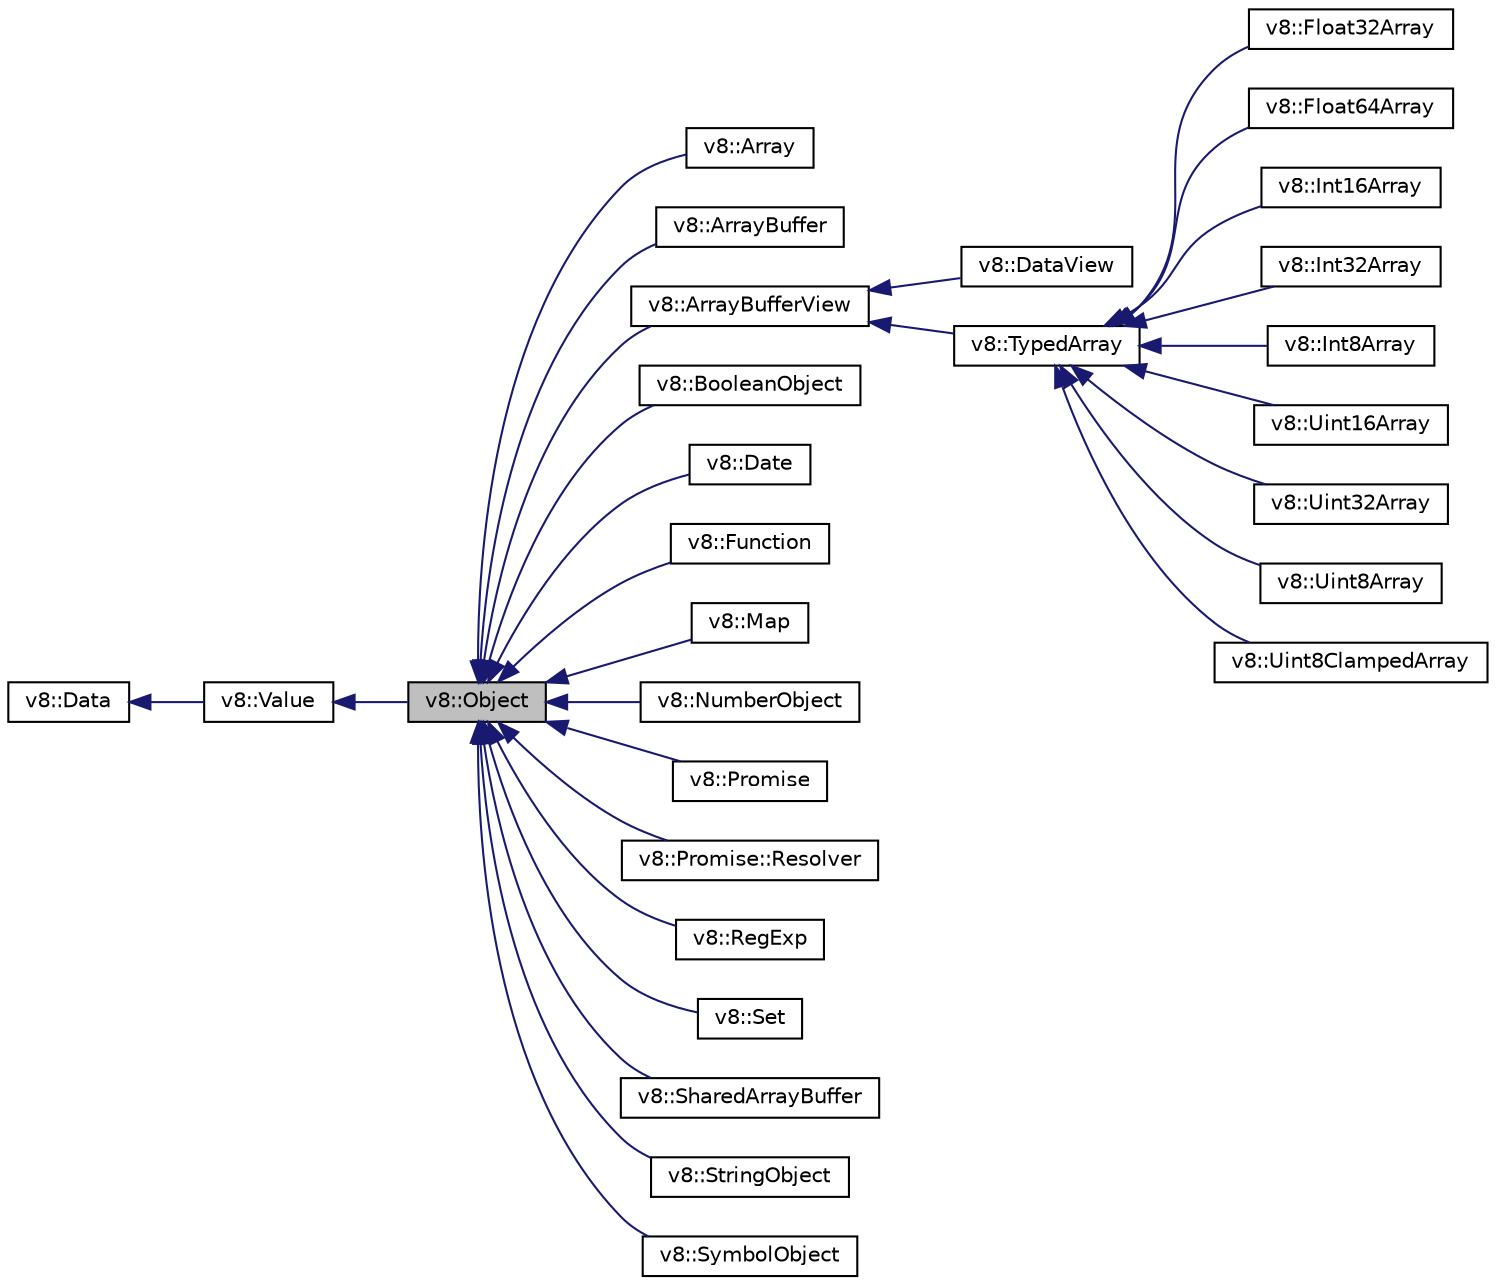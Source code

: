 digraph "v8::Object"
{
  edge [fontname="Helvetica",fontsize="10",labelfontname="Helvetica",labelfontsize="10"];
  node [fontname="Helvetica",fontsize="10",shape=record];
  rankdir="LR";
  Node1 [label="v8::Object",height=0.2,width=0.4,color="black", fillcolor="grey75", style="filled", fontcolor="black"];
  Node2 -> Node1 [dir="back",color="midnightblue",fontsize="10",style="solid",fontname="Helvetica"];
  Node2 [label="v8::Value",height=0.2,width=0.4,color="black", fillcolor="white", style="filled",URL="$classv8_1_1Value.html"];
  Node3 -> Node2 [dir="back",color="midnightblue",fontsize="10",style="solid",fontname="Helvetica"];
  Node3 [label="v8::Data",height=0.2,width=0.4,color="black", fillcolor="white", style="filled",URL="$classv8_1_1Data.html"];
  Node1 -> Node4 [dir="back",color="midnightblue",fontsize="10",style="solid",fontname="Helvetica"];
  Node4 [label="v8::Array",height=0.2,width=0.4,color="black", fillcolor="white", style="filled",URL="$classv8_1_1Array.html"];
  Node1 -> Node5 [dir="back",color="midnightblue",fontsize="10",style="solid",fontname="Helvetica"];
  Node5 [label="v8::ArrayBuffer",height=0.2,width=0.4,color="black", fillcolor="white", style="filled",URL="$classv8_1_1ArrayBuffer.html"];
  Node1 -> Node6 [dir="back",color="midnightblue",fontsize="10",style="solid",fontname="Helvetica"];
  Node6 [label="v8::ArrayBufferView",height=0.2,width=0.4,color="black", fillcolor="white", style="filled",URL="$classv8_1_1ArrayBufferView.html"];
  Node6 -> Node7 [dir="back",color="midnightblue",fontsize="10",style="solid",fontname="Helvetica"];
  Node7 [label="v8::DataView",height=0.2,width=0.4,color="black", fillcolor="white", style="filled",URL="$classv8_1_1DataView.html"];
  Node6 -> Node8 [dir="back",color="midnightblue",fontsize="10",style="solid",fontname="Helvetica"];
  Node8 [label="v8::TypedArray",height=0.2,width=0.4,color="black", fillcolor="white", style="filled",URL="$classv8_1_1TypedArray.html"];
  Node8 -> Node9 [dir="back",color="midnightblue",fontsize="10",style="solid",fontname="Helvetica"];
  Node9 [label="v8::Float32Array",height=0.2,width=0.4,color="black", fillcolor="white", style="filled",URL="$classv8_1_1Float32Array.html"];
  Node8 -> Node10 [dir="back",color="midnightblue",fontsize="10",style="solid",fontname="Helvetica"];
  Node10 [label="v8::Float64Array",height=0.2,width=0.4,color="black", fillcolor="white", style="filled",URL="$classv8_1_1Float64Array.html"];
  Node8 -> Node11 [dir="back",color="midnightblue",fontsize="10",style="solid",fontname="Helvetica"];
  Node11 [label="v8::Int16Array",height=0.2,width=0.4,color="black", fillcolor="white", style="filled",URL="$classv8_1_1Int16Array.html"];
  Node8 -> Node12 [dir="back",color="midnightblue",fontsize="10",style="solid",fontname="Helvetica"];
  Node12 [label="v8::Int32Array",height=0.2,width=0.4,color="black", fillcolor="white", style="filled",URL="$classv8_1_1Int32Array.html"];
  Node8 -> Node13 [dir="back",color="midnightblue",fontsize="10",style="solid",fontname="Helvetica"];
  Node13 [label="v8::Int8Array",height=0.2,width=0.4,color="black", fillcolor="white", style="filled",URL="$classv8_1_1Int8Array.html"];
  Node8 -> Node14 [dir="back",color="midnightblue",fontsize="10",style="solid",fontname="Helvetica"];
  Node14 [label="v8::Uint16Array",height=0.2,width=0.4,color="black", fillcolor="white", style="filled",URL="$classv8_1_1Uint16Array.html"];
  Node8 -> Node15 [dir="back",color="midnightblue",fontsize="10",style="solid",fontname="Helvetica"];
  Node15 [label="v8::Uint32Array",height=0.2,width=0.4,color="black", fillcolor="white", style="filled",URL="$classv8_1_1Uint32Array.html"];
  Node8 -> Node16 [dir="back",color="midnightblue",fontsize="10",style="solid",fontname="Helvetica"];
  Node16 [label="v8::Uint8Array",height=0.2,width=0.4,color="black", fillcolor="white", style="filled",URL="$classv8_1_1Uint8Array.html"];
  Node8 -> Node17 [dir="back",color="midnightblue",fontsize="10",style="solid",fontname="Helvetica"];
  Node17 [label="v8::Uint8ClampedArray",height=0.2,width=0.4,color="black", fillcolor="white", style="filled",URL="$classv8_1_1Uint8ClampedArray.html"];
  Node1 -> Node18 [dir="back",color="midnightblue",fontsize="10",style="solid",fontname="Helvetica"];
  Node18 [label="v8::BooleanObject",height=0.2,width=0.4,color="black", fillcolor="white", style="filled",URL="$classv8_1_1BooleanObject.html"];
  Node1 -> Node19 [dir="back",color="midnightblue",fontsize="10",style="solid",fontname="Helvetica"];
  Node19 [label="v8::Date",height=0.2,width=0.4,color="black", fillcolor="white", style="filled",URL="$classv8_1_1Date.html"];
  Node1 -> Node20 [dir="back",color="midnightblue",fontsize="10",style="solid",fontname="Helvetica"];
  Node20 [label="v8::Function",height=0.2,width=0.4,color="black", fillcolor="white", style="filled",URL="$classv8_1_1Function.html"];
  Node1 -> Node21 [dir="back",color="midnightblue",fontsize="10",style="solid",fontname="Helvetica"];
  Node21 [label="v8::Map",height=0.2,width=0.4,color="black", fillcolor="white", style="filled",URL="$classv8_1_1Map.html"];
  Node1 -> Node22 [dir="back",color="midnightblue",fontsize="10",style="solid",fontname="Helvetica"];
  Node22 [label="v8::NumberObject",height=0.2,width=0.4,color="black", fillcolor="white", style="filled",URL="$classv8_1_1NumberObject.html"];
  Node1 -> Node23 [dir="back",color="midnightblue",fontsize="10",style="solid",fontname="Helvetica"];
  Node23 [label="v8::Promise",height=0.2,width=0.4,color="black", fillcolor="white", style="filled",URL="$classv8_1_1Promise.html"];
  Node1 -> Node24 [dir="back",color="midnightblue",fontsize="10",style="solid",fontname="Helvetica"];
  Node24 [label="v8::Promise::Resolver",height=0.2,width=0.4,color="black", fillcolor="white", style="filled",URL="$classv8_1_1Promise_1_1Resolver.html"];
  Node1 -> Node25 [dir="back",color="midnightblue",fontsize="10",style="solid",fontname="Helvetica"];
  Node25 [label="v8::RegExp",height=0.2,width=0.4,color="black", fillcolor="white", style="filled",URL="$classv8_1_1RegExp.html"];
  Node1 -> Node26 [dir="back",color="midnightblue",fontsize="10",style="solid",fontname="Helvetica"];
  Node26 [label="v8::Set",height=0.2,width=0.4,color="black", fillcolor="white", style="filled",URL="$classv8_1_1Set.html"];
  Node1 -> Node27 [dir="back",color="midnightblue",fontsize="10",style="solid",fontname="Helvetica"];
  Node27 [label="v8::SharedArrayBuffer",height=0.2,width=0.4,color="black", fillcolor="white", style="filled",URL="$classv8_1_1SharedArrayBuffer.html"];
  Node1 -> Node28 [dir="back",color="midnightblue",fontsize="10",style="solid",fontname="Helvetica"];
  Node28 [label="v8::StringObject",height=0.2,width=0.4,color="black", fillcolor="white", style="filled",URL="$classv8_1_1StringObject.html"];
  Node1 -> Node29 [dir="back",color="midnightblue",fontsize="10",style="solid",fontname="Helvetica"];
  Node29 [label="v8::SymbolObject",height=0.2,width=0.4,color="black", fillcolor="white", style="filled",URL="$classv8_1_1SymbolObject.html"];
}
